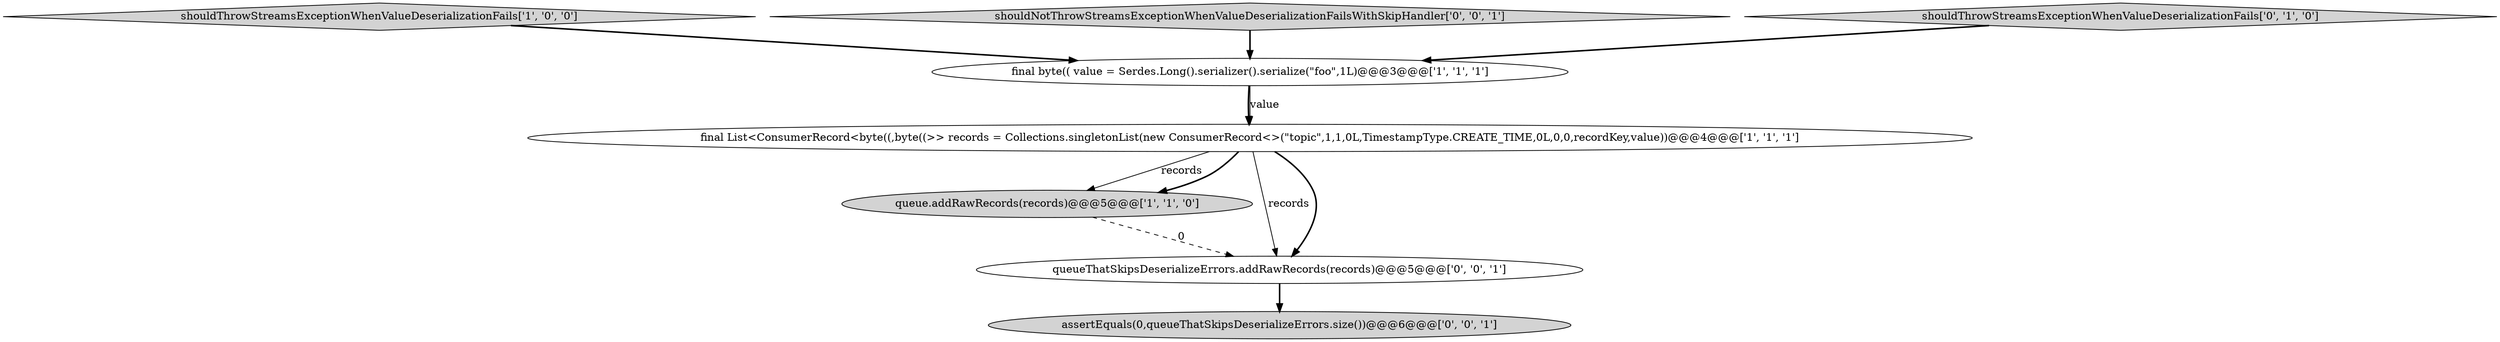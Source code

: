 digraph {
1 [style = filled, label = "shouldThrowStreamsExceptionWhenValueDeserializationFails['1', '0', '0']", fillcolor = lightgray, shape = diamond image = "AAA0AAABBB1BBB"];
0 [style = filled, label = "queue.addRawRecords(records)@@@5@@@['1', '1', '0']", fillcolor = lightgray, shape = ellipse image = "AAA0AAABBB1BBB"];
2 [style = filled, label = "final List<ConsumerRecord<byte((,byte((>> records = Collections.singletonList(new ConsumerRecord<>(\"topic\",1,1,0L,TimestampType.CREATE_TIME,0L,0,0,recordKey,value))@@@4@@@['1', '1', '1']", fillcolor = white, shape = ellipse image = "AAA0AAABBB1BBB"];
5 [style = filled, label = "assertEquals(0,queueThatSkipsDeserializeErrors.size())@@@6@@@['0', '0', '1']", fillcolor = lightgray, shape = ellipse image = "AAA0AAABBB3BBB"];
3 [style = filled, label = "final byte(( value = Serdes.Long().serializer().serialize(\"foo\",1L)@@@3@@@['1', '1', '1']", fillcolor = white, shape = ellipse image = "AAA0AAABBB1BBB"];
7 [style = filled, label = "shouldNotThrowStreamsExceptionWhenValueDeserializationFailsWithSkipHandler['0', '0', '1']", fillcolor = lightgray, shape = diamond image = "AAA0AAABBB3BBB"];
6 [style = filled, label = "queueThatSkipsDeserializeErrors.addRawRecords(records)@@@5@@@['0', '0', '1']", fillcolor = white, shape = ellipse image = "AAA0AAABBB3BBB"];
4 [style = filled, label = "shouldThrowStreamsExceptionWhenValueDeserializationFails['0', '1', '0']", fillcolor = lightgray, shape = diamond image = "AAA0AAABBB2BBB"];
1->3 [style = bold, label=""];
2->6 [style = solid, label="records"];
2->0 [style = solid, label="records"];
4->3 [style = bold, label=""];
6->5 [style = bold, label=""];
2->0 [style = bold, label=""];
3->2 [style = bold, label=""];
2->6 [style = bold, label=""];
3->2 [style = solid, label="value"];
7->3 [style = bold, label=""];
0->6 [style = dashed, label="0"];
}
